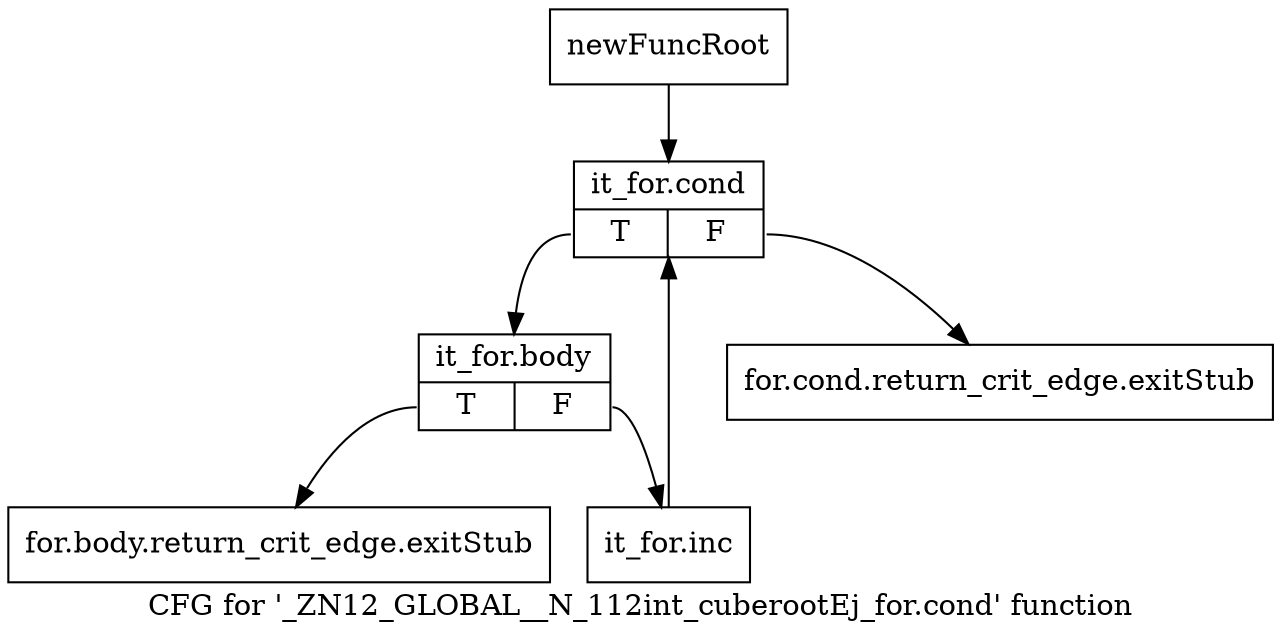 digraph "CFG for '_ZN12_GLOBAL__N_112int_cuberootEj_for.cond' function" {
	label="CFG for '_ZN12_GLOBAL__N_112int_cuberootEj_for.cond' function";

	Node0x90c75b0 [shape=record,label="{newFuncRoot}"];
	Node0x90c75b0 -> Node0x90c76a0;
	Node0x90c7600 [shape=record,label="{for.cond.return_crit_edge.exitStub}"];
	Node0x90c7650 [shape=record,label="{for.body.return_crit_edge.exitStub}"];
	Node0x90c76a0 [shape=record,label="{it_for.cond|{<s0>T|<s1>F}}"];
	Node0x90c76a0:s0 -> Node0x90c76f0;
	Node0x90c76a0:s1 -> Node0x90c7600;
	Node0x90c76f0 [shape=record,label="{it_for.body|{<s0>T|<s1>F}}"];
	Node0x90c76f0:s0 -> Node0x90c7650;
	Node0x90c76f0:s1 -> Node0x90c7740;
	Node0x90c7740 [shape=record,label="{it_for.inc}"];
	Node0x90c7740 -> Node0x90c76a0;
}
